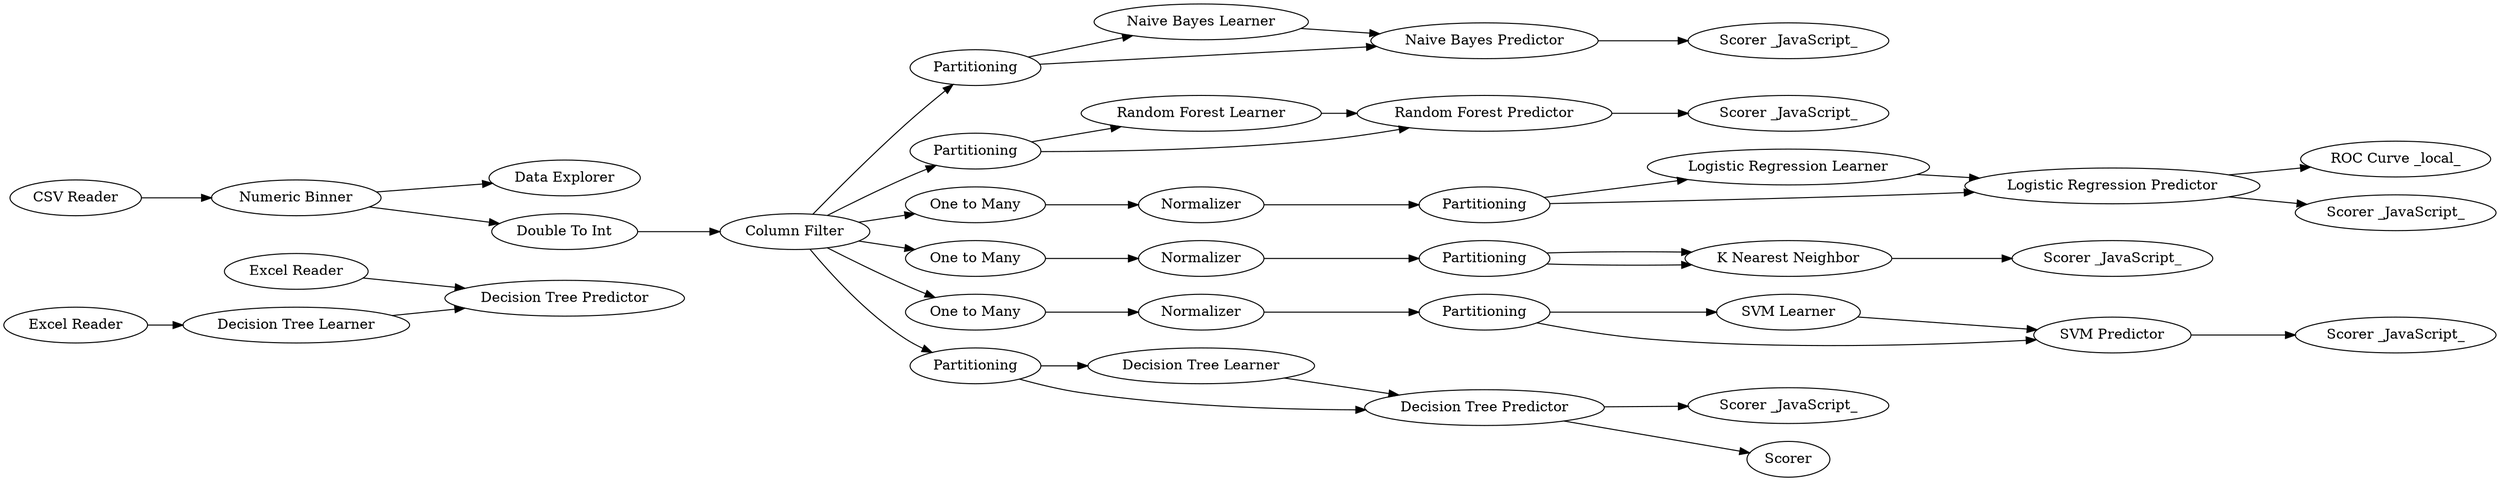 digraph {
	3 [label="Decision Tree Learner"]
	4 [label="Decision Tree Predictor"]
	7 [label="Decision Tree Learner"]
	8 [label="Decision Tree Predictor"]
	10 [label="Scorer _JavaScript_"]
	11 [label="Numeric Binner"]
	12 [label="Column Filter"]
	13 [label="K Nearest Neighbor"]
	14 [label=Partitioning]
	17 [label="Scorer _JavaScript_"]
	18 [label="Naive Bayes Learner"]
	19 [label="Naive Bayes Predictor"]
	20 [label=Partitioning]
	21 [label="Scorer _JavaScript_"]
	22 [label="Random Forest Learner"]
	23 [label="Random Forest Predictor"]
	24 [label=Partitioning]
	25 [label="Scorer _JavaScript_"]
	26 [label="Logistic Regression Learner"]
	27 [label="Logistic Regression Predictor"]
	28 [label=Partitioning]
	29 [label="One to Many"]
	30 [label=Normalizer]
	32 [label="ROC Curve _local_"]
	33 [label="Data Explorer"]
	34 [label="One to Many"]
	35 [label=Normalizer]
	36 [label="Double To Int"]
	38 [label="One to Many"]
	42 [label=Normalizer]
	43 [label=Partitioning]
	44 [label="SVM Learner"]
	45 [label="SVM Predictor"]
	48 [label=Partitioning]
	50 [label="Scorer _JavaScript_"]
	51 [label="Scorer _JavaScript_"]
	52 [label=Scorer]
	53 [label="Excel Reader"]
	54 [label="Excel Reader"]
	55 [label="CSV Reader"]
	3 -> 4
	7 -> 8
	8 -> 10
	8 -> 52
	11 -> 33
	11 -> 36
	12 -> 29
	12 -> 24
	12 -> 20
	12 -> 38
	12 -> 34
	12 -> 48
	13 -> 17
	14 -> 13
	14 -> 13
	18 -> 19
	19 -> 21
	20 -> 18
	20 -> 19
	22 -> 23
	23 -> 25
	24 -> 22
	24 -> 23
	26 -> 27
	27 -> 50
	27 -> 32
	28 -> 26
	28 -> 27
	29 -> 30
	30 -> 28
	34 -> 35
	35 -> 14
	36 -> 12
	38 -> 42
	42 -> 43
	43 -> 45
	43 -> 44
	44 -> 45
	45 -> 51
	48 -> 7
	48 -> 8
	53 -> 3
	54 -> 4
	55 -> 11
	rankdir=LR
}
